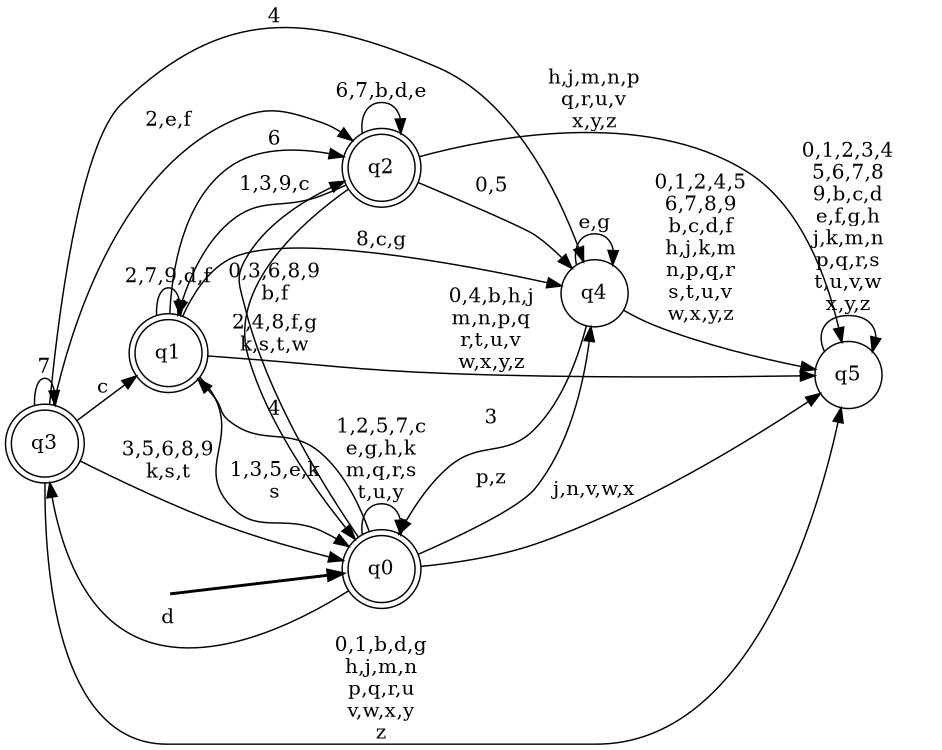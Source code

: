 digraph BlueStar {
__start0 [style = invis, shape = none, label = "", width = 0, height = 0];

rankdir=LR;
size="8,5";

s0 [style="rounded,filled", color="black", fillcolor="white" shape="doublecircle", label="q0"];
s1 [style="rounded,filled", color="black", fillcolor="white" shape="doublecircle", label="q1"];
s2 [style="rounded,filled", color="black", fillcolor="white" shape="doublecircle", label="q2"];
s3 [style="rounded,filled", color="black", fillcolor="white" shape="doublecircle", label="q3"];
s4 [style="filled", color="black", fillcolor="white" shape="circle", label="q4"];
s5 [style="filled", color="black", fillcolor="white" shape="circle", label="q5"];
subgraph cluster_main { 
	graph [pad=".75", ranksep="0.15", nodesep="0.15"];
	 style=invis; 
	__start0 -> s0 [penwidth=2];
}
s0 -> s0 [label="1,2,5,7,c\ne,g,h,k\nm,q,r,s\nt,u,y"];
s0 -> s1 [label="4"];
s0 -> s2 [label="0,3,6,8,9\nb,f"];
s0 -> s3 [label="d"];
s0 -> s4 [label="p,z"];
s0 -> s5 [label="j,n,v,w,x"];
s1 -> s0 [label="1,3,5,e,k\ns"];
s1 -> s1 [label="2,7,9,d,f"];
s1 -> s2 [label="6"];
s1 -> s4 [label="8,c,g"];
s1 -> s5 [label="0,4,b,h,j\nm,n,p,q\nr,t,u,v\nw,x,y,z"];
s2 -> s0 [label="2,4,8,f,g\nk,s,t,w"];
s2 -> s1 [label="1,3,9,c"];
s2 -> s2 [label="6,7,b,d,e"];
s2 -> s4 [label="0,5"];
s2 -> s5 [label="h,j,m,n,p\nq,r,u,v\nx,y,z"];
s3 -> s0 [label="3,5,6,8,9\nk,s,t"];
s3 -> s1 [label="c"];
s3 -> s2 [label="2,e,f"];
s3 -> s3 [label="7"];
s3 -> s4 [label="4"];
s3 -> s5 [label="0,1,b,d,g\nh,j,m,n\np,q,r,u\nv,w,x,y\nz"];
s4 -> s0 [label="3"];
s4 -> s4 [label="e,g"];
s4 -> s5 [label="0,1,2,4,5\n6,7,8,9\nb,c,d,f\nh,j,k,m\nn,p,q,r\ns,t,u,v\nw,x,y,z"];
s5 -> s5 [label="0,1,2,3,4\n5,6,7,8\n9,b,c,d\ne,f,g,h\nj,k,m,n\np,q,r,s\nt,u,v,w\nx,y,z"];

}